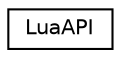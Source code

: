 digraph "Graphical Class Hierarchy"
{
 // LATEX_PDF_SIZE
  edge [fontname="Helvetica",fontsize="10",labelfontname="Helvetica",labelfontsize="10"];
  node [fontname="Helvetica",fontsize="10",shape=record];
  rankdir="LR";
  Node0 [label="LuaAPI",height=0.2,width=0.4,color="black", fillcolor="white", style="filled",URL="$classLuaAPI.html",tooltip=" "];
}
